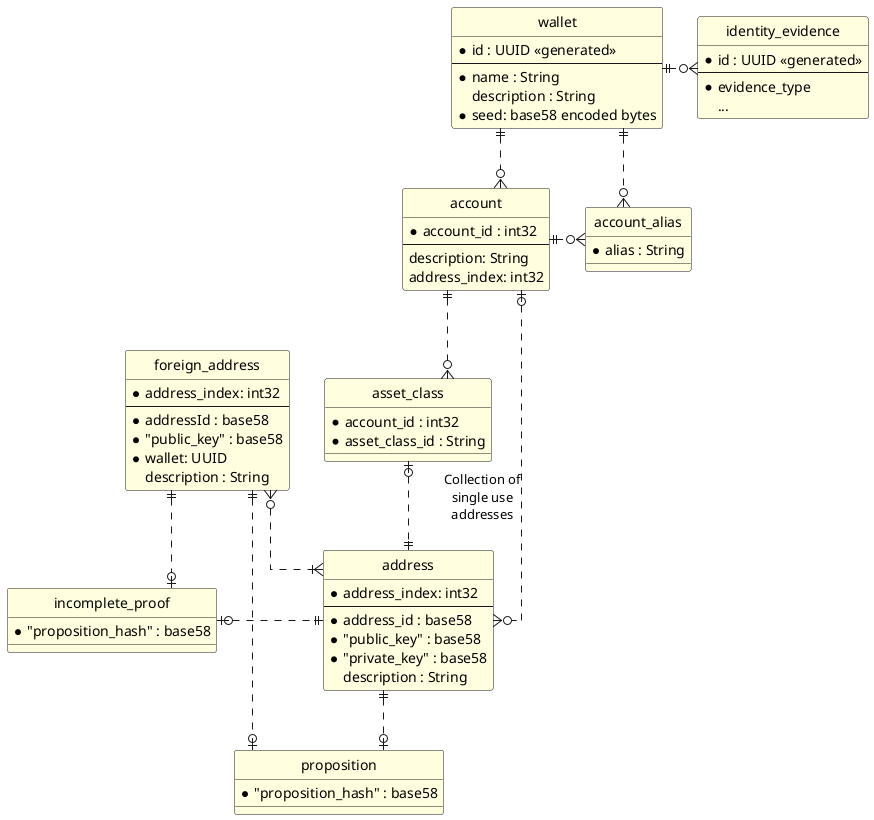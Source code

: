 @startuml

' hide the spot
hide circle

' avoid problems with angled crows feet
skinparam linetype ortho

skinparam class {
  BackgroundColor LightYellow
}

entity wallet {
  *id : UUID <<generated>>
  --
  *name : String
  description : String
  *seed: base58 encoded bytes
}

entity "identity_evidence" as identity {
  *id : UUID <<generated>>
  --
  *evidence_type
  ...
}

entity account  {
  *account_id : int32
  --
  description: String
  address_index: int32
}

entity account_alias {
  * alias : String
}

entity asset_class  {
    * account_id : int32
    * asset_class_id : String
}

entity "address" as addr  {
  *address_index: int32
  --
  *address_id : base58
  *"public_key" : base58
  *"private_key" : base58
  description : String
}

entity "foreign_address" as foreign  {
  *address_index: int32
  --
  *addressId : base58
  *"public_key" : base58
  *wallet: UUID
  description : String
}

entity "proposition" as prop  {
  *"proposition_hash" : base58
}

entity "incomplete_proof" as proof  {
  *"proposition_hash" : base58
}

foreign }o..|{ addr
wallet ||.o{ identity
wallet ||..o{ account
wallet ||..o{account_alias
account||.o{account_alias
account |o...o{ addr : "Collection of\nsingle use\naddresses"
account ||.o{ asset_class
asset_class |o..|| addr
addr ||..o| prop
proof |o.||addr
foreign ||..o| prop
foreign ||..o| proof
@enduml
